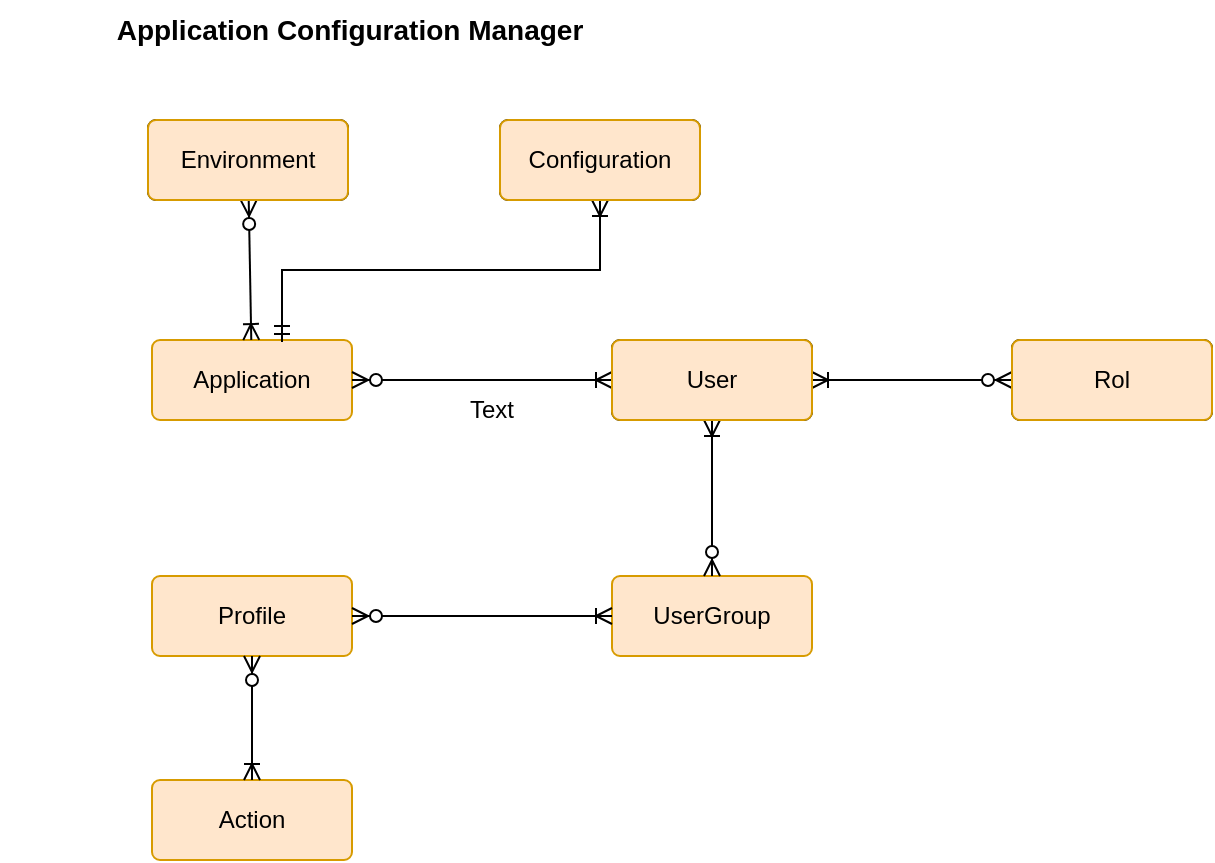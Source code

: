 <mxfile version="21.6.5" type="device">
  <diagram name="Página-1" id="5zDPb_y0V6JPfCEl94ai">
    <mxGraphModel dx="880" dy="532" grid="1" gridSize="10" guides="1" tooltips="1" connect="1" arrows="1" fold="1" page="1" pageScale="1" pageWidth="827" pageHeight="1169" math="0" shadow="0">
      <root>
        <mxCell id="0" />
        <mxCell id="1" parent="0" />
        <mxCell id="VkzXmlNw2ctTbsipiXHE-8" value="Application" style="rounded=1;arcSize=10;whiteSpace=wrap;html=1;align=center;fillColor=#ffe6cc;strokeColor=#d79b00;" parent="1" vertex="1">
          <mxGeometry x="140" y="190" width="100" height="40" as="geometry" />
        </mxCell>
        <mxCell id="VkzXmlNw2ctTbsipiXHE-9" value="User" style="rounded=1;arcSize=10;whiteSpace=wrap;html=1;align=center;" parent="1" vertex="1">
          <mxGeometry x="370" y="190" width="100" height="40" as="geometry" />
        </mxCell>
        <mxCell id="VkzXmlNw2ctTbsipiXHE-10" value="" style="edgeStyle=entityRelationEdgeStyle;fontSize=12;html=1;endArrow=ERoneToMany;startArrow=ERzeroToMany;rounded=0;" parent="1" source="VkzXmlNw2ctTbsipiXHE-8" target="VkzXmlNw2ctTbsipiXHE-9" edge="1">
          <mxGeometry width="100" height="100" relative="1" as="geometry">
            <mxPoint x="360" y="438" as="sourcePoint" />
            <mxPoint x="460" y="338" as="targetPoint" />
            <Array as="points">
              <mxPoint x="380" y="208" />
            </Array>
          </mxGeometry>
        </mxCell>
        <mxCell id="VkzXmlNw2ctTbsipiXHE-11" value="Rol" style="rounded=1;arcSize=10;whiteSpace=wrap;html=1;align=center;" parent="1" vertex="1">
          <mxGeometry x="570" y="190" width="100" height="40" as="geometry" />
        </mxCell>
        <mxCell id="VkzXmlNw2ctTbsipiXHE-12" value="" style="fontSize=12;html=1;endArrow=ERoneToMany;startArrow=ERzeroToMany;rounded=0;" parent="1" source="VkzXmlNw2ctTbsipiXHE-11" target="VkzXmlNw2ctTbsipiXHE-9" edge="1">
          <mxGeometry width="100" height="100" relative="1" as="geometry">
            <mxPoint x="413.763" y="308" as="sourcePoint" />
            <mxPoint x="420" y="230" as="targetPoint" />
          </mxGeometry>
        </mxCell>
        <mxCell id="VkzXmlNw2ctTbsipiXHE-13" value="Profile" style="rounded=1;arcSize=10;whiteSpace=wrap;html=1;align=center;fillColor=#ffe6cc;strokeColor=#d79b00;" parent="1" vertex="1">
          <mxGeometry x="140" y="308" width="100" height="40" as="geometry" />
        </mxCell>
        <mxCell id="VkzXmlNw2ctTbsipiXHE-15" value="UserGroup" style="rounded=1;arcSize=10;whiteSpace=wrap;html=1;align=center;fillColor=#ffe6cc;strokeColor=#d79b00;" parent="1" vertex="1">
          <mxGeometry x="370" y="308" width="100" height="40" as="geometry" />
        </mxCell>
        <mxCell id="VkzXmlNw2ctTbsipiXHE-16" value="" style="fontSize=12;html=1;endArrow=ERoneToMany;startArrow=ERzeroToMany;rounded=0;exitX=0.5;exitY=0;exitDx=0;exitDy=0;entryX=0.5;entryY=1;entryDx=0;entryDy=0;" parent="1" source="VkzXmlNw2ctTbsipiXHE-15" target="VkzXmlNw2ctTbsipiXHE-9" edge="1">
          <mxGeometry width="100" height="100" relative="1" as="geometry">
            <mxPoint x="580" y="220" as="sourcePoint" />
            <mxPoint x="480" y="220" as="targetPoint" />
          </mxGeometry>
        </mxCell>
        <mxCell id="VkzXmlNw2ctTbsipiXHE-17" value="" style="edgeStyle=entityRelationEdgeStyle;fontSize=12;html=1;endArrow=ERoneToMany;startArrow=ERzeroToMany;rounded=0;" parent="1" source="VkzXmlNw2ctTbsipiXHE-13" target="VkzXmlNw2ctTbsipiXHE-15" edge="1">
          <mxGeometry width="100" height="100" relative="1" as="geometry">
            <mxPoint x="240" y="378" as="sourcePoint" />
            <mxPoint x="370" y="378" as="targetPoint" />
            <Array as="points">
              <mxPoint x="380" y="376" />
            </Array>
          </mxGeometry>
        </mxCell>
        <mxCell id="VkzXmlNw2ctTbsipiXHE-18" value="Environment" style="rounded=1;arcSize=10;whiteSpace=wrap;html=1;align=center;" parent="1" vertex="1">
          <mxGeometry x="138" y="80" width="100" height="40" as="geometry" />
        </mxCell>
        <mxCell id="VkzXmlNw2ctTbsipiXHE-20" value="" style="fontSize=12;html=1;endArrow=ERoneToMany;startArrow=ERzeroToMany;rounded=0;" parent="1" source="VkzXmlNw2ctTbsipiXHE-18" target="VkzXmlNw2ctTbsipiXHE-8" edge="1">
          <mxGeometry width="100" height="100" relative="1" as="geometry">
            <mxPoint x="200" y="240" as="sourcePoint" />
            <mxPoint x="200" y="318" as="targetPoint" />
          </mxGeometry>
        </mxCell>
        <mxCell id="VkzXmlNw2ctTbsipiXHE-21" value="Configuration" style="rounded=1;arcSize=10;whiteSpace=wrap;html=1;align=center;" parent="1" vertex="1">
          <mxGeometry x="314" y="80" width="100" height="40" as="geometry" />
        </mxCell>
        <mxCell id="VkzXmlNw2ctTbsipiXHE-22" value="" style="edgeStyle=orthogonalEdgeStyle;fontSize=12;html=1;endArrow=ERoneToMany;startArrow=ERmandOne;rounded=0;exitX=0.65;exitY=0.025;exitDx=0;exitDy=0;exitPerimeter=0;" parent="1" source="VkzXmlNw2ctTbsipiXHE-8" target="VkzXmlNw2ctTbsipiXHE-21" edge="1">
          <mxGeometry width="100" height="100" relative="1" as="geometry">
            <mxPoint x="238" y="170" as="sourcePoint" />
            <mxPoint x="337" y="80" as="targetPoint" />
          </mxGeometry>
        </mxCell>
        <mxCell id="VkzXmlNw2ctTbsipiXHE-23" value="Environment" style="rounded=1;arcSize=10;whiteSpace=wrap;html=1;align=center;fillColor=#ffe6cc;strokeColor=#d79b00;" parent="1" vertex="1">
          <mxGeometry x="138" y="80" width="100" height="40" as="geometry" />
        </mxCell>
        <mxCell id="VkzXmlNw2ctTbsipiXHE-24" value="Configuration" style="rounded=1;arcSize=10;whiteSpace=wrap;html=1;align=center;fillColor=#ffe6cc;strokeColor=#d79b00;" parent="1" vertex="1">
          <mxGeometry x="314" y="80" width="100" height="40" as="geometry" />
        </mxCell>
        <mxCell id="VkzXmlNw2ctTbsipiXHE-25" value="User" style="rounded=1;arcSize=10;whiteSpace=wrap;html=1;align=center;fillColor=#ffe6cc;strokeColor=#d79b00;" parent="1" vertex="1">
          <mxGeometry x="370" y="190" width="100" height="40" as="geometry" />
        </mxCell>
        <mxCell id="VkzXmlNw2ctTbsipiXHE-26" value="Rol" style="rounded=1;arcSize=10;whiteSpace=wrap;html=1;align=center;fillColor=#ffe6cc;strokeColor=#d79b00;" parent="1" vertex="1">
          <mxGeometry x="570" y="190" width="100" height="40" as="geometry" />
        </mxCell>
        <mxCell id="VkzXmlNw2ctTbsipiXHE-27" value="Action" style="rounded=1;arcSize=10;whiteSpace=wrap;html=1;align=center;fillColor=#ffe6cc;strokeColor=#d79b00;" parent="1" vertex="1">
          <mxGeometry x="140" y="410" width="100" height="40" as="geometry" />
        </mxCell>
        <mxCell id="VkzXmlNw2ctTbsipiXHE-29" value="" style="fontSize=12;html=1;endArrow=ERoneToMany;startArrow=ERzeroToMany;rounded=0;exitX=0.5;exitY=1;exitDx=0;exitDy=0;" parent="1" source="VkzXmlNw2ctTbsipiXHE-13" target="VkzXmlNw2ctTbsipiXHE-27" edge="1">
          <mxGeometry width="100" height="100" relative="1" as="geometry">
            <mxPoint x="270" y="430" as="sourcePoint" />
            <mxPoint x="400" y="430" as="targetPoint" />
          </mxGeometry>
        </mxCell>
        <mxCell id="ZqqcnughIRqHvxhZ9t1k-1" value="Text" style="text;html=1;strokeColor=none;fillColor=none;align=center;verticalAlign=middle;whiteSpace=wrap;rounded=0;" vertex="1" parent="1">
          <mxGeometry x="280" y="210" width="60" height="30" as="geometry" />
        </mxCell>
        <mxCell id="ZqqcnughIRqHvxhZ9t1k-2" value="&lt;font style=&quot;font-size: 14px;&quot;&gt;&lt;b&gt;Application Configuration Manager&lt;/b&gt;&lt;/font&gt;" style="text;html=1;strokeColor=none;fillColor=none;align=center;verticalAlign=middle;whiteSpace=wrap;rounded=0;" vertex="1" parent="1">
          <mxGeometry x="64" y="20" width="350" height="30" as="geometry" />
        </mxCell>
      </root>
    </mxGraphModel>
  </diagram>
</mxfile>
